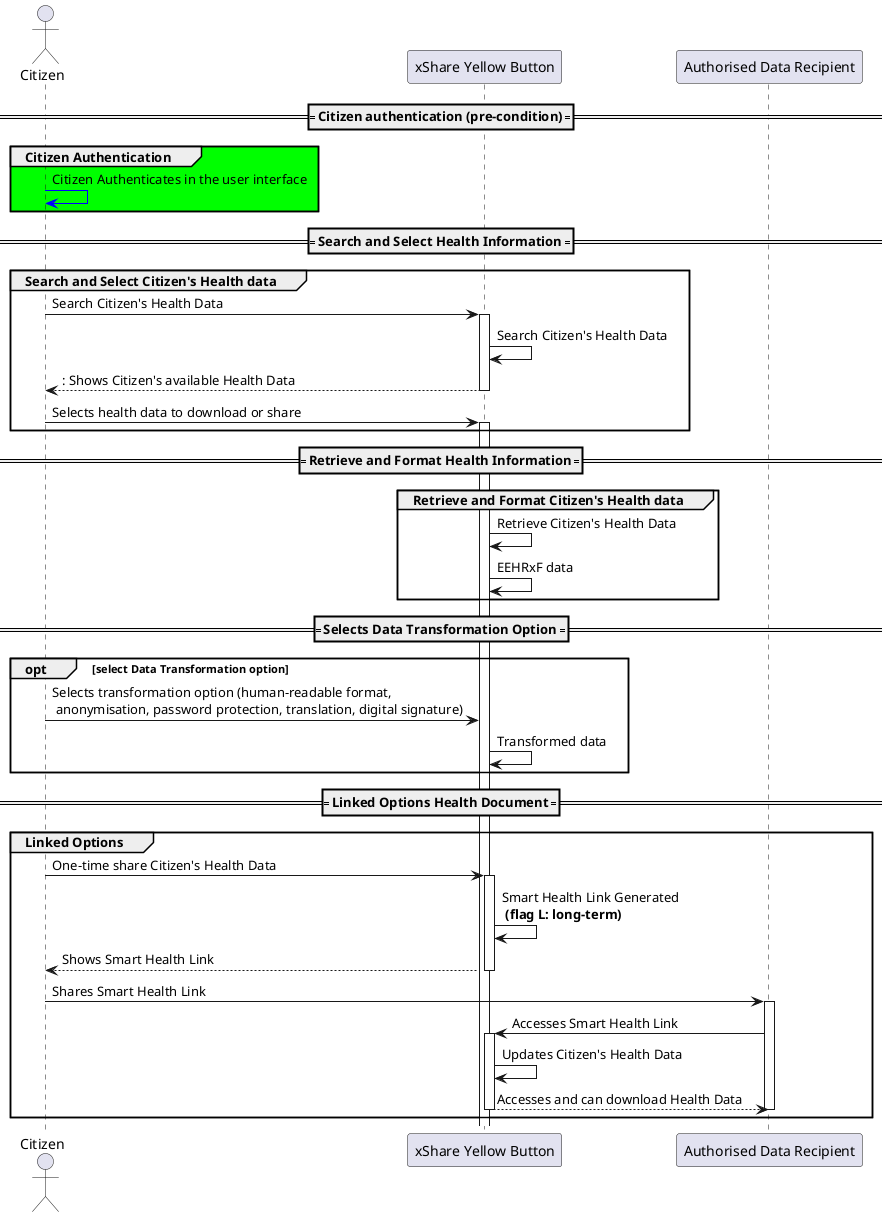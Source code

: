 @startuml
actor Citizen
participant "xShare Yellow Button" as xShare
participant "Authorised Data Recipient" as Recipient

==== Citizen authentication (pre-condition) ====
group #00FF00 Citizen Authentication
Citizen -[#blue]> Citizen: Citizen Authenticates in the user interface
end group

==== Search and Select Health Information ====
group Search and Select Citizen's Health data
Citizen -> xShare: Search Citizen's Health Data
activate xShare
xShare -> xShare: Search Citizen's Health Data
return: Shows Citizen's available Health Data
Citizen -> xShare: Selects health data to download or share
activate xShare
end group

==== Retrieve and Format Health Information ====
group Retrieve and Format Citizen's Health data
xShare-> xShare: Retrieve Citizen's Health Data
xShare-> xShare: EEHRxF data
end group

==== Selects Data Transformation Option ====
opt select Data Transformation option
Citizen -> xShare: Selects transformation option (human-readable format, \n anonymisation, password protection, translation, digital signature)
xShare -> xShare: Transformed data
end opt

==== Linked Options Health Document ====

group Linked Options
Citizen -> xShare: One-time share Citizen's Health Data
activate xShare
xShare -> xShare: Smart Health Link Generated\n **(flag L: long-term)**
return Shows Smart Health Link
Citizen -> Recipient: Shares Smart Health Link
activate Recipient
Recipient-> xShare: Accesses Smart Health Link
activate xShare
xShare -> xShare: Updates Citizen's Health Data
return Accesses and can download Health Data
deactivate Recipient
end group

@enduml
